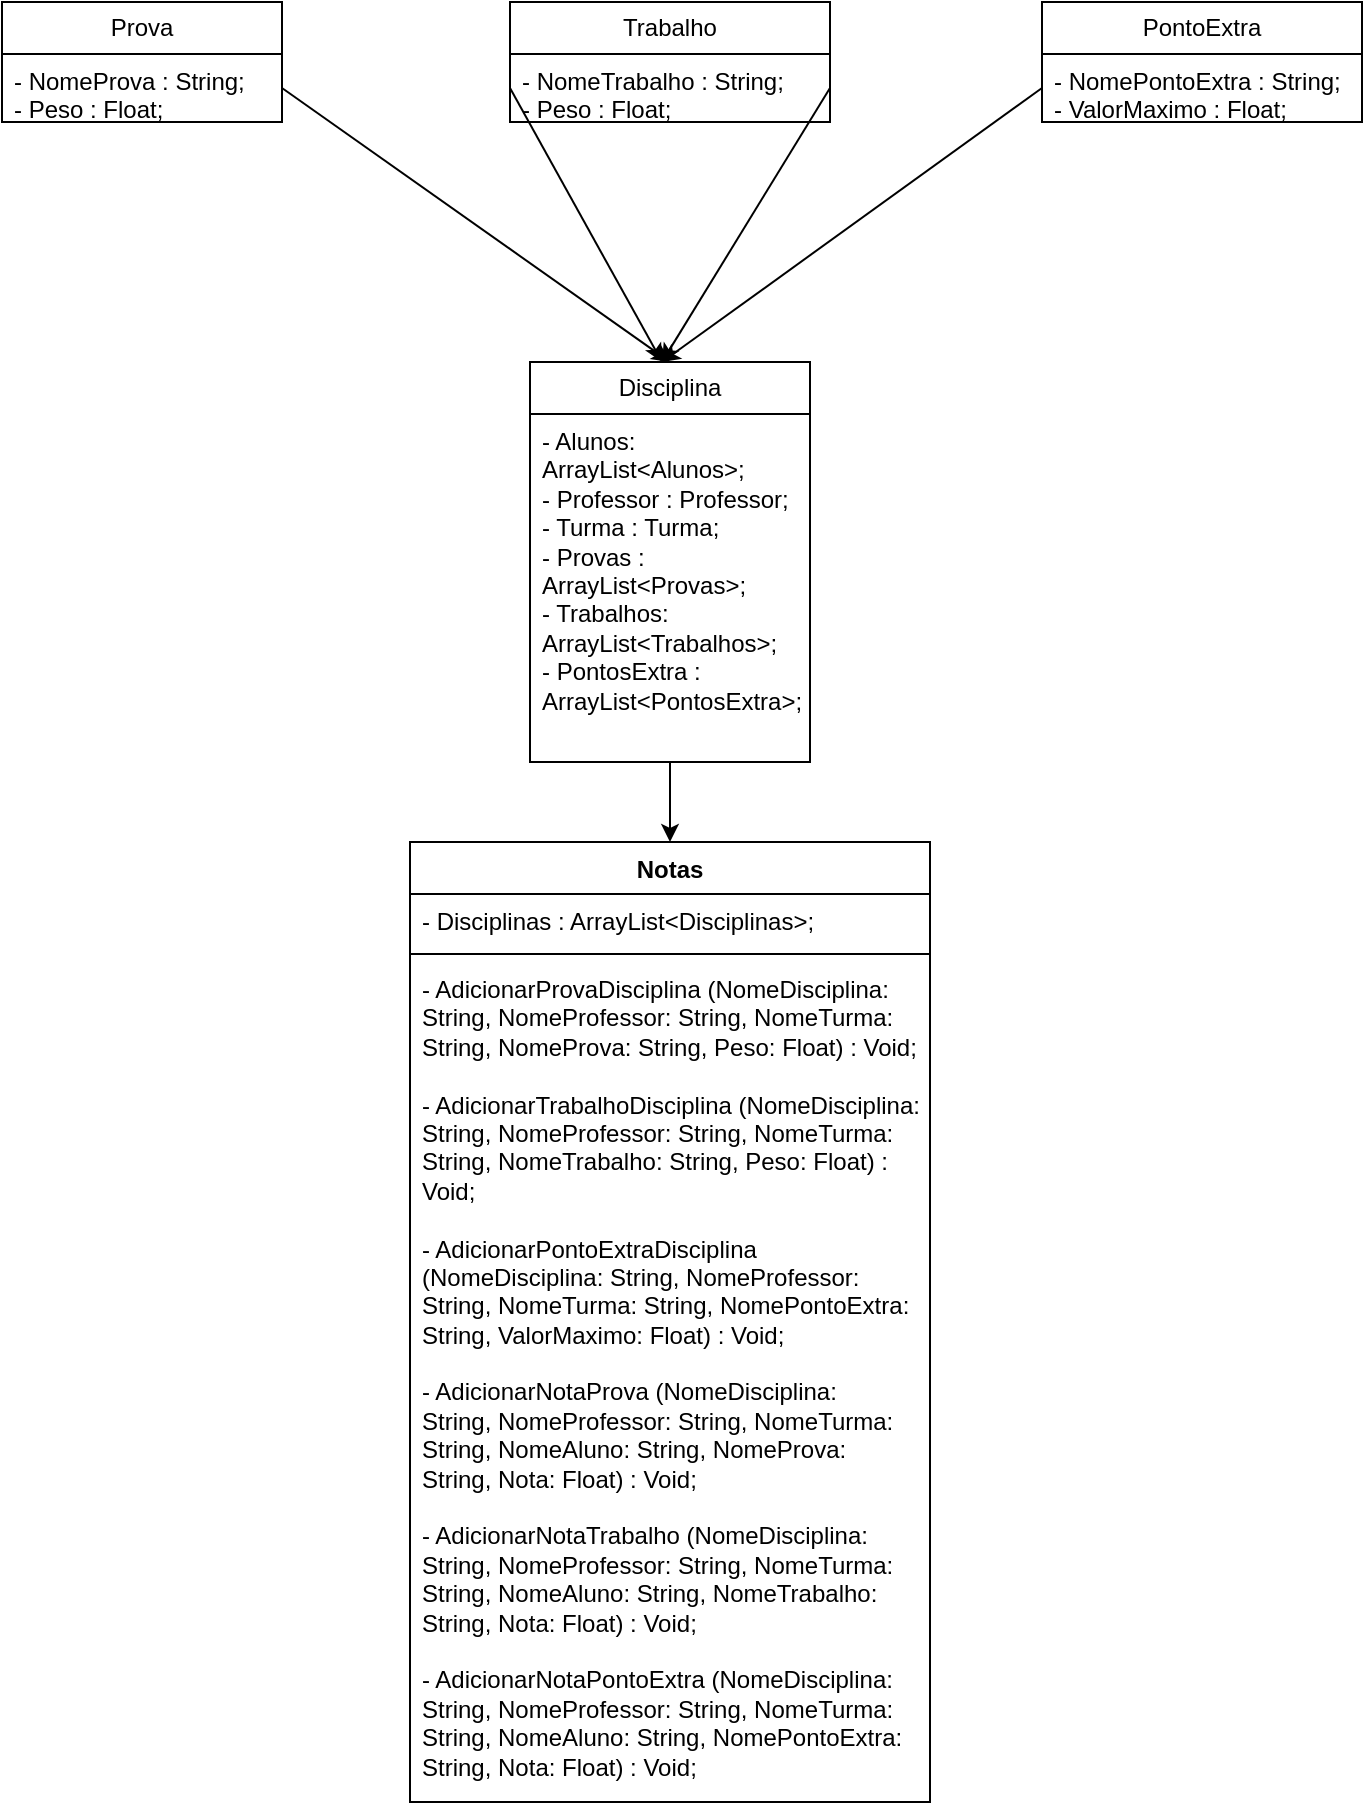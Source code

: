 <mxfile version="24.7.7">
  <diagram id="C5RBs43oDa-KdzZeNtuy" name="Page-1">
    <mxGraphModel dx="1915" dy="983" grid="1" gridSize="10" guides="1" tooltips="1" connect="1" arrows="1" fold="1" page="1" pageScale="1" pageWidth="827" pageHeight="1169" math="0" shadow="0">
      <root>
        <mxCell id="WIyWlLk6GJQsqaUBKTNV-0" />
        <mxCell id="WIyWlLk6GJQsqaUBKTNV-1" parent="WIyWlLk6GJQsqaUBKTNV-0" />
        <mxCell id="JP0azYoQpi_lwUnU7niZ-0" value="Notas&lt;div&gt;&lt;br&gt;&lt;/div&gt;" style="swimlane;fontStyle=1;align=center;verticalAlign=top;childLayout=stackLayout;horizontal=1;startSize=26;horizontalStack=0;resizeParent=1;resizeParentMax=0;resizeLast=0;collapsible=1;marginBottom=0;whiteSpace=wrap;html=1;" vertex="1" parent="WIyWlLk6GJQsqaUBKTNV-1">
          <mxGeometry x="284" y="560" width="260" height="480" as="geometry" />
        </mxCell>
        <mxCell id="JP0azYoQpi_lwUnU7niZ-1" value="- Disciplinas : ArrayList&amp;lt;Disciplinas&amp;gt;;" style="text;strokeColor=none;fillColor=none;align=left;verticalAlign=top;spacingLeft=4;spacingRight=4;overflow=hidden;rotatable=0;points=[[0,0.5],[1,0.5]];portConstraint=eastwest;whiteSpace=wrap;html=1;" vertex="1" parent="JP0azYoQpi_lwUnU7niZ-0">
          <mxGeometry y="26" width="260" height="26" as="geometry" />
        </mxCell>
        <mxCell id="JP0azYoQpi_lwUnU7niZ-2" value="" style="line;strokeWidth=1;fillColor=none;align=left;verticalAlign=middle;spacingTop=-1;spacingLeft=3;spacingRight=3;rotatable=0;labelPosition=right;points=[];portConstraint=eastwest;strokeColor=inherit;" vertex="1" parent="JP0azYoQpi_lwUnU7niZ-0">
          <mxGeometry y="52" width="260" height="8" as="geometry" />
        </mxCell>
        <mxCell id="JP0azYoQpi_lwUnU7niZ-3" value="&lt;div&gt;- AdicionarProvaDisciplina (NomeDisciplina: String, NomeProfessor: String, NomeTurma: String, NomeProva: String, Peso: Float) : Void;&lt;/div&gt;&lt;div&gt;&lt;br&gt;&lt;/div&gt;&lt;div&gt;- AdicionarTrabalhoDisciplina (NomeDisciplina: String,&amp;nbsp;&lt;span style=&quot;background-color: initial;&quot;&gt;NomeProfessor: String, NomeTurma: String,&amp;nbsp;&lt;/span&gt;&lt;span style=&quot;background-color: initial;&quot;&gt;NomeTrabalho: String, Peso: Float) : Void;&lt;/span&gt;&lt;/div&gt;&lt;div&gt;&lt;span style=&quot;background-color: initial;&quot;&gt;&lt;br&gt;&lt;/span&gt;&lt;/div&gt;&lt;div&gt;- AdicionarPontoExtraDisciplina (NomeDisciplina: String,&amp;nbsp;&lt;span style=&quot;background-color: initial;&quot;&gt;NomeProfessor: String, NomeTurma: String,&amp;nbsp;&lt;/span&gt;&lt;span style=&quot;background-color: initial;&quot;&gt;NomePontoExtra: String, ValorMaximo: Float) : Void;&lt;/span&gt;&lt;/div&gt;&lt;div&gt;&lt;br&gt;&lt;/div&gt;&lt;div&gt;- AdicionarNotaProva (&lt;span style=&quot;background-color: initial;&quot;&gt;NomeDisciplina: String,&amp;nbsp;&lt;/span&gt;&lt;span style=&quot;background-color: initial;&quot;&gt;NomeProfessor: String, NomeTurma: String,&amp;nbsp;&lt;/span&gt;&lt;span style=&quot;background-color: initial;&quot;&gt;NomeAluno: String, NomeProva: String, Nota: Float) : Void;&lt;/span&gt;&lt;/div&gt;&lt;div&gt;&lt;br&gt;&lt;/div&gt;&lt;div&gt;- AdicionarNotaTrabalho (&lt;span style=&quot;background-color: initial;&quot;&gt;NomeDisciplina: String,&amp;nbsp;&lt;/span&gt;&lt;span style=&quot;background-color: initial;&quot;&gt;NomeProfessor: String, NomeTurma: String,&amp;nbsp;&lt;/span&gt;&lt;span style=&quot;background-color: initial;&quot;&gt;NomeAluno: String, NomeTrabalho: String, Nota: Float) : Void;&lt;/span&gt;&lt;/div&gt;&lt;div&gt;&lt;span style=&quot;background-color: initial;&quot;&gt;&lt;br&gt;&lt;/span&gt;&lt;/div&gt;&lt;div&gt;&lt;span style=&quot;background-color: initial;&quot;&gt;- AdicionarNotaPontoExtra (&lt;/span&gt;&lt;span style=&quot;background-color: initial;&quot;&gt;NomeDisciplina: String,&amp;nbsp;&lt;/span&gt;&lt;span style=&quot;background-color: initial;&quot;&gt;NomeProfessor: String, NomeTurma: String,&amp;nbsp;&lt;/span&gt;&lt;span style=&quot;background-color: initial;&quot;&gt;NomeAluno: String, NomePontoExtra: String, Nota: Float) : Void;&lt;/span&gt;&lt;/div&gt;&lt;div&gt;&lt;span style=&quot;background-color: initial;&quot;&gt;&lt;br&gt;&lt;/span&gt;&lt;/div&gt;&lt;div&gt;&lt;br&gt;&lt;/div&gt;" style="text;strokeColor=none;fillColor=none;align=left;verticalAlign=top;spacingLeft=4;spacingRight=4;overflow=hidden;rotatable=0;points=[[0,0.5],[1,0.5]];portConstraint=eastwest;whiteSpace=wrap;html=1;" vertex="1" parent="JP0azYoQpi_lwUnU7niZ-0">
          <mxGeometry y="60" width="260" height="420" as="geometry" />
        </mxCell>
        <mxCell id="JP0azYoQpi_lwUnU7niZ-8" style="edgeStyle=none;rounded=0;orthogonalLoop=1;jettySize=auto;html=1;exitX=0.5;exitY=1;exitDx=0;exitDy=0;" edge="1" parent="WIyWlLk6GJQsqaUBKTNV-1" source="JP0azYoQpi_lwUnU7niZ-4" target="JP0azYoQpi_lwUnU7niZ-0">
          <mxGeometry relative="1" as="geometry" />
        </mxCell>
        <mxCell id="JP0azYoQpi_lwUnU7niZ-4" value="Disciplina" style="swimlane;fontStyle=0;childLayout=stackLayout;horizontal=1;startSize=26;fillColor=none;horizontalStack=0;resizeParent=1;resizeParentMax=0;resizeLast=0;collapsible=1;marginBottom=0;whiteSpace=wrap;html=1;" vertex="1" parent="WIyWlLk6GJQsqaUBKTNV-1">
          <mxGeometry x="344" y="320" width="140" height="200" as="geometry">
            <mxRectangle x="344" y="40" width="90" height="30" as="alternateBounds" />
          </mxGeometry>
        </mxCell>
        <mxCell id="JP0azYoQpi_lwUnU7niZ-5" value="- Alunos: ArrayList&amp;lt;Alunos&amp;gt;;&lt;div&gt;- Professor : Professor;&lt;/div&gt;&lt;div&gt;- Turma : Turma;&lt;/div&gt;&lt;div&gt;- Provas : ArrayList&amp;lt;Provas&amp;gt;;&lt;/div&gt;&lt;div&gt;- Trabalhos: ArrayList&amp;lt;Trabalhos&amp;gt;;&lt;/div&gt;&lt;div&gt;- PontosExtra : ArrayList&amp;lt;PontosExtra&amp;gt;;&lt;/div&gt;" style="text;strokeColor=none;fillColor=none;align=left;verticalAlign=top;spacingLeft=4;spacingRight=4;overflow=hidden;rotatable=0;points=[[0,0.5],[1,0.5]];portConstraint=eastwest;whiteSpace=wrap;html=1;" vertex="1" parent="JP0azYoQpi_lwUnU7niZ-4">
          <mxGeometry y="26" width="140" height="174" as="geometry" />
        </mxCell>
        <mxCell id="JP0azYoQpi_lwUnU7niZ-9" value="Prova" style="swimlane;fontStyle=0;childLayout=stackLayout;horizontal=1;startSize=26;fillColor=none;horizontalStack=0;resizeParent=1;resizeParentMax=0;resizeLast=0;collapsible=1;marginBottom=0;whiteSpace=wrap;html=1;" vertex="1" parent="WIyWlLk6GJQsqaUBKTNV-1">
          <mxGeometry x="80" y="140" width="140" height="60" as="geometry" />
        </mxCell>
        <mxCell id="JP0azYoQpi_lwUnU7niZ-10" value="- NomeProva : String;&lt;div&gt;- Peso : Float;&lt;/div&gt;&lt;div&gt;&lt;br&gt;&lt;/div&gt;" style="text;strokeColor=none;fillColor=none;align=left;verticalAlign=top;spacingLeft=4;spacingRight=4;overflow=hidden;rotatable=0;points=[[0,0.5],[1,0.5]];portConstraint=eastwest;whiteSpace=wrap;html=1;" vertex="1" parent="JP0azYoQpi_lwUnU7niZ-9">
          <mxGeometry y="26" width="140" height="34" as="geometry" />
        </mxCell>
        <mxCell id="JP0azYoQpi_lwUnU7niZ-13" value="Trabalho" style="swimlane;fontStyle=0;childLayout=stackLayout;horizontal=1;startSize=26;fillColor=none;horizontalStack=0;resizeParent=1;resizeParentMax=0;resizeLast=0;collapsible=1;marginBottom=0;whiteSpace=wrap;html=1;" vertex="1" parent="WIyWlLk6GJQsqaUBKTNV-1">
          <mxGeometry x="334" y="140" width="160" height="60" as="geometry" />
        </mxCell>
        <mxCell id="JP0azYoQpi_lwUnU7niZ-17" value="PontoExtra" style="swimlane;fontStyle=0;childLayout=stackLayout;horizontal=1;startSize=26;fillColor=none;horizontalStack=0;resizeParent=1;resizeParentMax=0;resizeLast=0;collapsible=1;marginBottom=0;whiteSpace=wrap;html=1;" vertex="1" parent="WIyWlLk6GJQsqaUBKTNV-1">
          <mxGeometry x="600" y="140" width="160" height="60" as="geometry" />
        </mxCell>
        <mxCell id="JP0azYoQpi_lwUnU7niZ-23" style="rounded=0;orthogonalLoop=1;jettySize=auto;html=1;exitX=0;exitY=0.5;exitDx=0;exitDy=0;" edge="1" parent="JP0azYoQpi_lwUnU7niZ-17" source="JP0azYoQpi_lwUnU7niZ-18">
          <mxGeometry relative="1" as="geometry">
            <mxPoint x="-190" y="180" as="targetPoint" />
          </mxGeometry>
        </mxCell>
        <mxCell id="JP0azYoQpi_lwUnU7niZ-18" value="- NomePontoExtra : String;&lt;div&gt;- ValorMaximo : Float;&lt;/div&gt;" style="text;strokeColor=none;fillColor=none;align=left;verticalAlign=top;spacingLeft=4;spacingRight=4;overflow=hidden;rotatable=0;points=[[0,0.5],[1,0.5]];portConstraint=eastwest;whiteSpace=wrap;html=1;" vertex="1" parent="JP0azYoQpi_lwUnU7niZ-17">
          <mxGeometry y="26" width="160" height="34" as="geometry" />
        </mxCell>
        <mxCell id="JP0azYoQpi_lwUnU7niZ-22" style="rounded=0;orthogonalLoop=1;jettySize=auto;html=1;exitX=1;exitY=0.5;exitDx=0;exitDy=0;entryX=0.5;entryY=0;entryDx=0;entryDy=0;" edge="1" parent="WIyWlLk6GJQsqaUBKTNV-1" source="JP0azYoQpi_lwUnU7niZ-10" target="JP0azYoQpi_lwUnU7niZ-4">
          <mxGeometry relative="1" as="geometry">
            <mxPoint x="280" y="280" as="targetPoint" />
          </mxGeometry>
        </mxCell>
        <mxCell id="JP0azYoQpi_lwUnU7niZ-29" style="edgeStyle=none;rounded=0;orthogonalLoop=1;jettySize=auto;html=1;exitX=1;exitY=0.5;exitDx=0;exitDy=0;" edge="1" parent="WIyWlLk6GJQsqaUBKTNV-1" source="JP0azYoQpi_lwUnU7niZ-14">
          <mxGeometry relative="1" as="geometry">
            <mxPoint x="410" y="320" as="targetPoint" />
          </mxGeometry>
        </mxCell>
        <mxCell id="JP0azYoQpi_lwUnU7niZ-30" style="edgeStyle=none;rounded=0;orthogonalLoop=1;jettySize=auto;html=1;exitX=0;exitY=0.5;exitDx=0;exitDy=0;" edge="1" parent="WIyWlLk6GJQsqaUBKTNV-1" source="JP0azYoQpi_lwUnU7niZ-14">
          <mxGeometry relative="1" as="geometry">
            <mxPoint x="410" y="320" as="targetPoint" />
          </mxGeometry>
        </mxCell>
        <mxCell id="JP0azYoQpi_lwUnU7niZ-14" value="- NomeTrabalho : String;&lt;div&gt;- Peso : Float;&lt;/div&gt;&lt;div&gt;&lt;br&gt;&lt;/div&gt;" style="text;strokeColor=none;fillColor=none;align=left;verticalAlign=top;spacingLeft=4;spacingRight=4;overflow=hidden;rotatable=0;points=[[0,0.5],[1,0.5]];portConstraint=eastwest;whiteSpace=wrap;html=1;" vertex="1" parent="WIyWlLk6GJQsqaUBKTNV-1">
          <mxGeometry x="334" y="166" width="160" height="34" as="geometry" />
        </mxCell>
      </root>
    </mxGraphModel>
  </diagram>
</mxfile>
